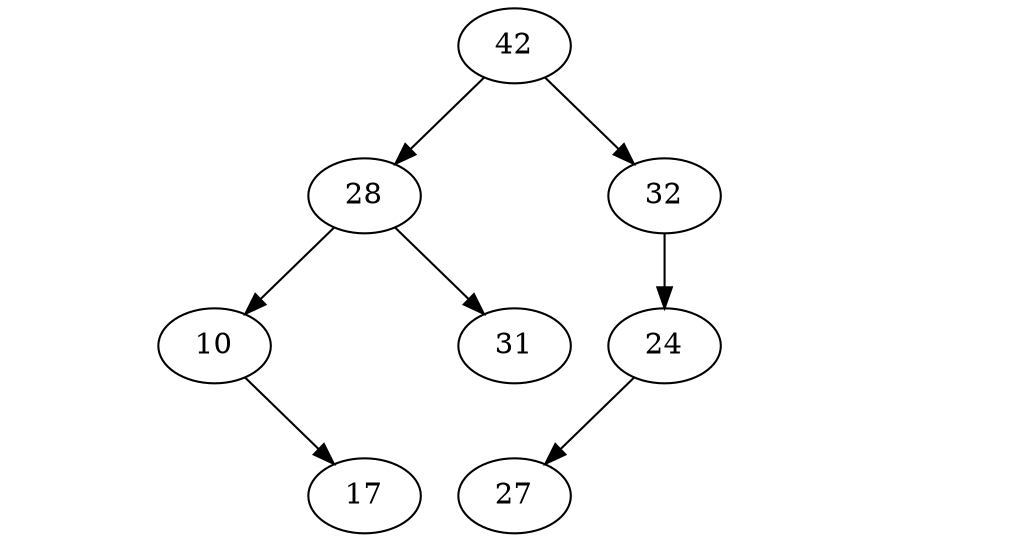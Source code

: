 digraph mygraph {
42 -> 28
I0 [style=invis]
 42 -> I0 [style=invis]
42 -> 32
28 -> 10
I1 [style=invis]
 28 -> I1 [style=invis]
28 -> 31
I2 [style=invis]
 10 -> I2 [style=invis]
I3 [style=invis]
 10 -> I3 [style=invis]
10 -> 17
32 -> 24
I4 [style=invis]
 32 -> I4 [style=invis]
I5 [style=invis]
 32 -> I5 [style=invis]
24 -> 27
I6 [style=invis]
 24 -> I6 [style=invis]
I7 [style=invis]
 24 -> I7 [style=invis]
}
